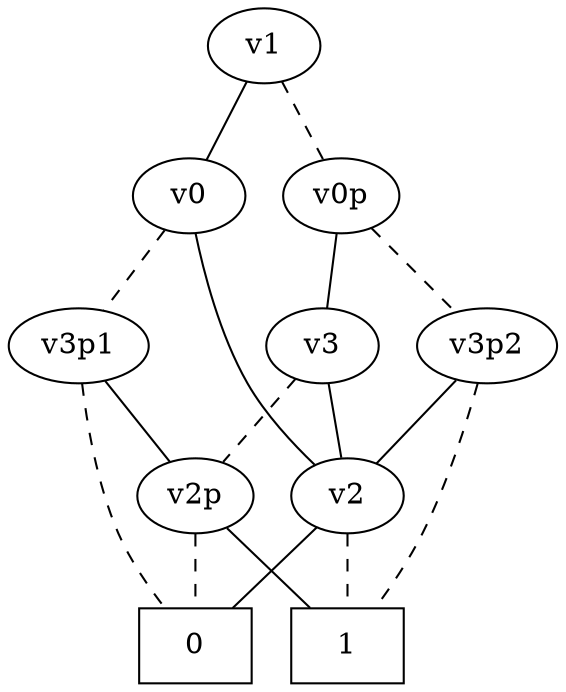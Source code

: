 graph BDD_Tree {
	 node1 [label="v1"];
	 node2 [label="v0"];
	 node1 -- node2 [style=solid];
	 node11 [label="v0p"];
	 node1 -- node11 [style=dashed];
	 node3 [label="v3p1"];
	 node2 -- node3 [style=dashed];
	 node20 [label="v2"];
	 node2 -- node20 [style=solid];
	 node21 [label="0",shape=box];
	 node3 -- node21 [style=dashed];
	 node13 [label="v2p"];
	 node3 -- node13 [style=solid];
	 node21 [label="0",shape=box];
	 node13 -- node21 [style=dashed];
	 node23 [label="1",shape=box];
	 node13 -- node23 [style=solid];
	 node21 [label="0",shape=box];
	 node20 -- node21 [style=solid];
	 node23 [label="1",shape=box];
	 node20 -- node23 [style=dashed];
	 node12 [label="v3"];
	 node11 -- node12 [style=solid];
	 node19 [label="v3p2"];
	 node11 -- node19 [style=dashed];
	 node13 [label="v2p"];
	 node12 -- node13 [style=dashed];
	 node20 [label="v2"];
	 node12 -- node20 [style=solid];
	 node20 [label="v2"];
	 node19 -- node20 [style=solid];
	 node23 [label="1",shape=box];
	 node19 -- node23 [style=dashed];
}
